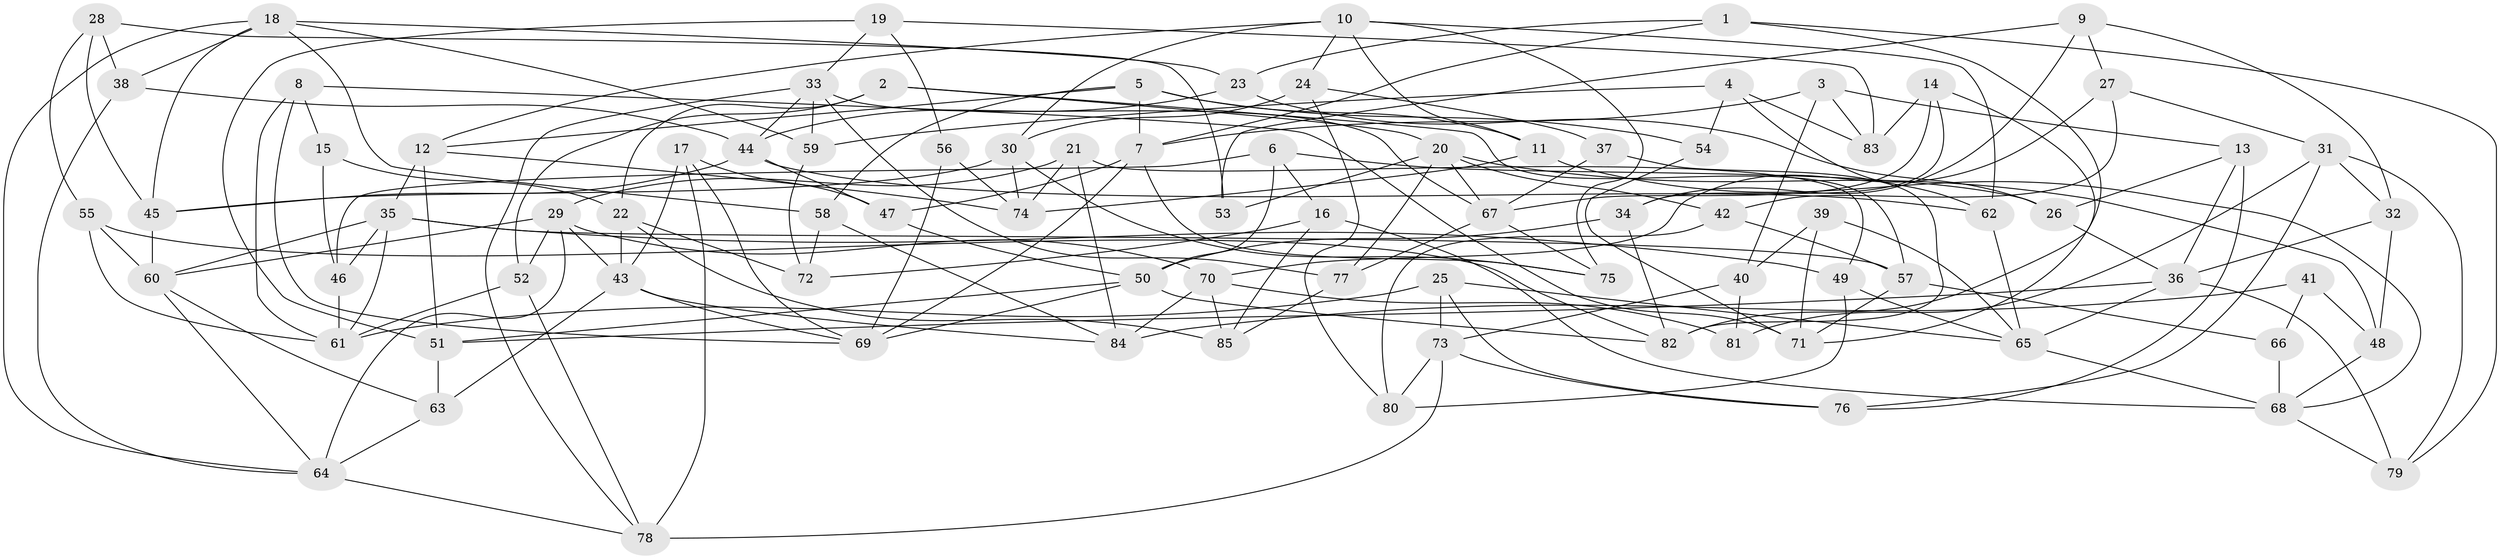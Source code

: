 // original degree distribution, {4: 1.0}
// Generated by graph-tools (version 1.1) at 2025/38/03/04/25 23:38:16]
// undirected, 85 vertices, 191 edges
graph export_dot {
  node [color=gray90,style=filled];
  1;
  2;
  3;
  4;
  5;
  6;
  7;
  8;
  9;
  10;
  11;
  12;
  13;
  14;
  15;
  16;
  17;
  18;
  19;
  20;
  21;
  22;
  23;
  24;
  25;
  26;
  27;
  28;
  29;
  30;
  31;
  32;
  33;
  34;
  35;
  36;
  37;
  38;
  39;
  40;
  41;
  42;
  43;
  44;
  45;
  46;
  47;
  48;
  49;
  50;
  51;
  52;
  53;
  54;
  55;
  56;
  57;
  58;
  59;
  60;
  61;
  62;
  63;
  64;
  65;
  66;
  67;
  68;
  69;
  70;
  71;
  72;
  73;
  74;
  75;
  76;
  77;
  78;
  79;
  80;
  81;
  82;
  83;
  84;
  85;
  1 -- 7 [weight=1.0];
  1 -- 23 [weight=1.0];
  1 -- 79 [weight=1.0];
  1 -- 82 [weight=1.0];
  2 -- 20 [weight=1.0];
  2 -- 22 [weight=1.0];
  2 -- 52 [weight=1.0];
  2 -- 57 [weight=1.0];
  3 -- 7 [weight=1.0];
  3 -- 13 [weight=1.0];
  3 -- 40 [weight=1.0];
  3 -- 83 [weight=1.0];
  4 -- 54 [weight=1.0];
  4 -- 59 [weight=1.0];
  4 -- 62 [weight=1.0];
  4 -- 83 [weight=1.0];
  5 -- 7 [weight=1.0];
  5 -- 11 [weight=1.0];
  5 -- 12 [weight=1.0];
  5 -- 54 [weight=2.0];
  5 -- 58 [weight=1.0];
  6 -- 16 [weight=1.0];
  6 -- 26 [weight=1.0];
  6 -- 46 [weight=1.0];
  6 -- 50 [weight=1.0];
  7 -- 47 [weight=1.0];
  7 -- 69 [weight=1.0];
  7 -- 75 [weight=1.0];
  8 -- 15 [weight=1.0];
  8 -- 61 [weight=1.0];
  8 -- 69 [weight=1.0];
  8 -- 71 [weight=1.0];
  9 -- 27 [weight=2.0];
  9 -- 32 [weight=1.0];
  9 -- 34 [weight=1.0];
  9 -- 53 [weight=2.0];
  10 -- 11 [weight=1.0];
  10 -- 12 [weight=1.0];
  10 -- 24 [weight=1.0];
  10 -- 30 [weight=1.0];
  10 -- 62 [weight=1.0];
  10 -- 75 [weight=1.0];
  11 -- 68 [weight=1.0];
  11 -- 74 [weight=1.0];
  12 -- 35 [weight=1.0];
  12 -- 51 [weight=2.0];
  12 -- 74 [weight=1.0];
  13 -- 26 [weight=1.0];
  13 -- 36 [weight=1.0];
  13 -- 76 [weight=1.0];
  14 -- 34 [weight=1.0];
  14 -- 67 [weight=1.0];
  14 -- 71 [weight=1.0];
  14 -- 83 [weight=1.0];
  15 -- 22 [weight=2.0];
  15 -- 46 [weight=1.0];
  16 -- 68 [weight=1.0];
  16 -- 72 [weight=1.0];
  16 -- 85 [weight=1.0];
  17 -- 43 [weight=1.0];
  17 -- 47 [weight=1.0];
  17 -- 69 [weight=1.0];
  17 -- 78 [weight=1.0];
  18 -- 23 [weight=1.0];
  18 -- 38 [weight=1.0];
  18 -- 45 [weight=1.0];
  18 -- 58 [weight=1.0];
  18 -- 59 [weight=1.0];
  18 -- 64 [weight=1.0];
  19 -- 33 [weight=1.0];
  19 -- 51 [weight=1.0];
  19 -- 56 [weight=1.0];
  19 -- 83 [weight=1.0];
  20 -- 42 [weight=1.0];
  20 -- 48 [weight=1.0];
  20 -- 53 [weight=1.0];
  20 -- 67 [weight=1.0];
  20 -- 77 [weight=1.0];
  21 -- 29 [weight=1.0];
  21 -- 49 [weight=1.0];
  21 -- 74 [weight=1.0];
  21 -- 84 [weight=1.0];
  22 -- 43 [weight=1.0];
  22 -- 72 [weight=1.0];
  22 -- 85 [weight=1.0];
  23 -- 26 [weight=1.0];
  23 -- 44 [weight=1.0];
  24 -- 30 [weight=1.0];
  24 -- 37 [weight=1.0];
  24 -- 80 [weight=1.0];
  25 -- 61 [weight=1.0];
  25 -- 65 [weight=1.0];
  25 -- 73 [weight=1.0];
  25 -- 76 [weight=1.0];
  26 -- 36 [weight=1.0];
  27 -- 31 [weight=1.0];
  27 -- 42 [weight=1.0];
  27 -- 70 [weight=2.0];
  28 -- 38 [weight=1.0];
  28 -- 45 [weight=1.0];
  28 -- 53 [weight=1.0];
  28 -- 55 [weight=1.0];
  29 -- 43 [weight=1.0];
  29 -- 52 [weight=1.0];
  29 -- 60 [weight=1.0];
  29 -- 64 [weight=1.0];
  29 -- 70 [weight=1.0];
  30 -- 45 [weight=2.0];
  30 -- 74 [weight=1.0];
  30 -- 75 [weight=1.0];
  31 -- 32 [weight=1.0];
  31 -- 76 [weight=1.0];
  31 -- 79 [weight=1.0];
  31 -- 81 [weight=2.0];
  32 -- 36 [weight=1.0];
  32 -- 48 [weight=1.0];
  33 -- 44 [weight=1.0];
  33 -- 59 [weight=1.0];
  33 -- 67 [weight=1.0];
  33 -- 77 [weight=1.0];
  33 -- 78 [weight=1.0];
  34 -- 50 [weight=1.0];
  34 -- 82 [weight=1.0];
  35 -- 46 [weight=1.0];
  35 -- 49 [weight=1.0];
  35 -- 57 [weight=1.0];
  35 -- 60 [weight=1.0];
  35 -- 61 [weight=1.0];
  36 -- 51 [weight=1.0];
  36 -- 65 [weight=1.0];
  36 -- 79 [weight=1.0];
  37 -- 67 [weight=1.0];
  37 -- 82 [weight=2.0];
  38 -- 44 [weight=1.0];
  38 -- 64 [weight=1.0];
  39 -- 40 [weight=1.0];
  39 -- 65 [weight=1.0];
  39 -- 71 [weight=2.0];
  40 -- 73 [weight=1.0];
  40 -- 81 [weight=1.0];
  41 -- 48 [weight=1.0];
  41 -- 66 [weight=1.0];
  41 -- 84 [weight=2.0];
  42 -- 57 [weight=1.0];
  42 -- 80 [weight=1.0];
  43 -- 63 [weight=1.0];
  43 -- 69 [weight=1.0];
  43 -- 84 [weight=1.0];
  44 -- 45 [weight=1.0];
  44 -- 47 [weight=1.0];
  44 -- 62 [weight=1.0];
  45 -- 60 [weight=1.0];
  46 -- 61 [weight=1.0];
  47 -- 50 [weight=1.0];
  48 -- 68 [weight=1.0];
  49 -- 65 [weight=1.0];
  49 -- 80 [weight=1.0];
  50 -- 51 [weight=1.0];
  50 -- 69 [weight=1.0];
  50 -- 82 [weight=1.0];
  51 -- 63 [weight=1.0];
  52 -- 61 [weight=1.0];
  52 -- 78 [weight=1.0];
  54 -- 71 [weight=1.0];
  55 -- 60 [weight=1.0];
  55 -- 61 [weight=1.0];
  55 -- 82 [weight=1.0];
  56 -- 69 [weight=1.0];
  56 -- 74 [weight=2.0];
  57 -- 66 [weight=2.0];
  57 -- 71 [weight=1.0];
  58 -- 72 [weight=1.0];
  58 -- 84 [weight=1.0];
  59 -- 72 [weight=1.0];
  60 -- 63 [weight=1.0];
  60 -- 64 [weight=1.0];
  62 -- 65 [weight=1.0];
  63 -- 64 [weight=1.0];
  64 -- 78 [weight=1.0];
  65 -- 68 [weight=1.0];
  66 -- 68 [weight=1.0];
  67 -- 75 [weight=1.0];
  67 -- 77 [weight=1.0];
  68 -- 79 [weight=1.0];
  70 -- 81 [weight=1.0];
  70 -- 84 [weight=1.0];
  70 -- 85 [weight=1.0];
  73 -- 76 [weight=1.0];
  73 -- 78 [weight=2.0];
  73 -- 80 [weight=1.0];
  77 -- 85 [weight=1.0];
}
